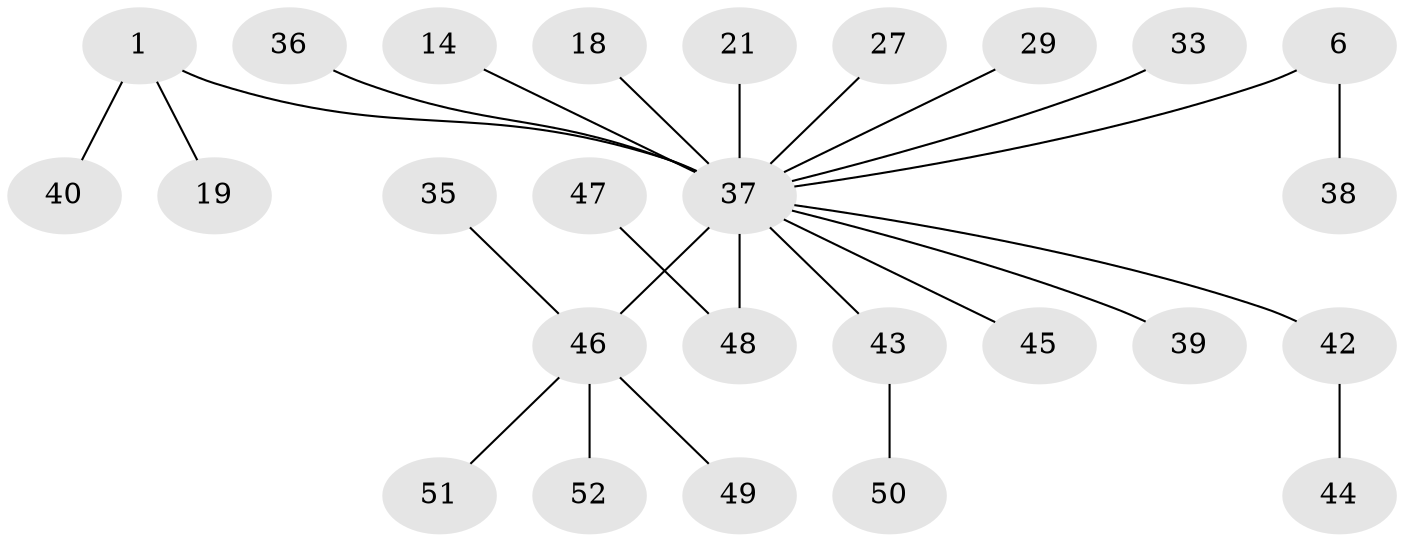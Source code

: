 // original degree distribution, {4: 0.038461538461538464, 7: 0.019230769230769232, 8: 0.019230769230769232, 5: 0.057692307692307696, 12: 0.019230769230769232, 2: 0.2692307692307692, 3: 0.07692307692307693, 9: 0.019230769230769232, 1: 0.4807692307692308}
// Generated by graph-tools (version 1.1) at 2025/55/03/09/25 04:55:23]
// undirected, 26 vertices, 25 edges
graph export_dot {
graph [start="1"]
  node [color=gray90,style=filled];
  1;
  6;
  14;
  18;
  19;
  21;
  27;
  29 [super="+17"];
  33 [super="+11"];
  35 [super="+34"];
  36;
  37 [super="+5+7"];
  38 [super="+30"];
  39 [super="+8"];
  40 [super="+32"];
  42;
  43 [super="+25+31"];
  44;
  45;
  46 [super="+41"];
  47;
  48 [super="+26"];
  49;
  50 [super="+28"];
  51;
  52 [super="+16"];
  1 -- 19;
  1 -- 37 [weight=2];
  1 -- 40;
  6 -- 37 [weight=4];
  6 -- 38;
  14 -- 37;
  18 -- 37;
  21 -- 37 [weight=2];
  27 -- 37;
  29 -- 37;
  33 -- 37;
  35 -- 46;
  36 -- 37 [weight=2];
  37 -- 46 [weight=6];
  37 -- 42;
  37 -- 45;
  37 -- 39;
  37 -- 48;
  37 -- 43;
  42 -- 44;
  43 -- 50;
  46 -- 49;
  46 -- 51;
  46 -- 52;
  47 -- 48;
}
